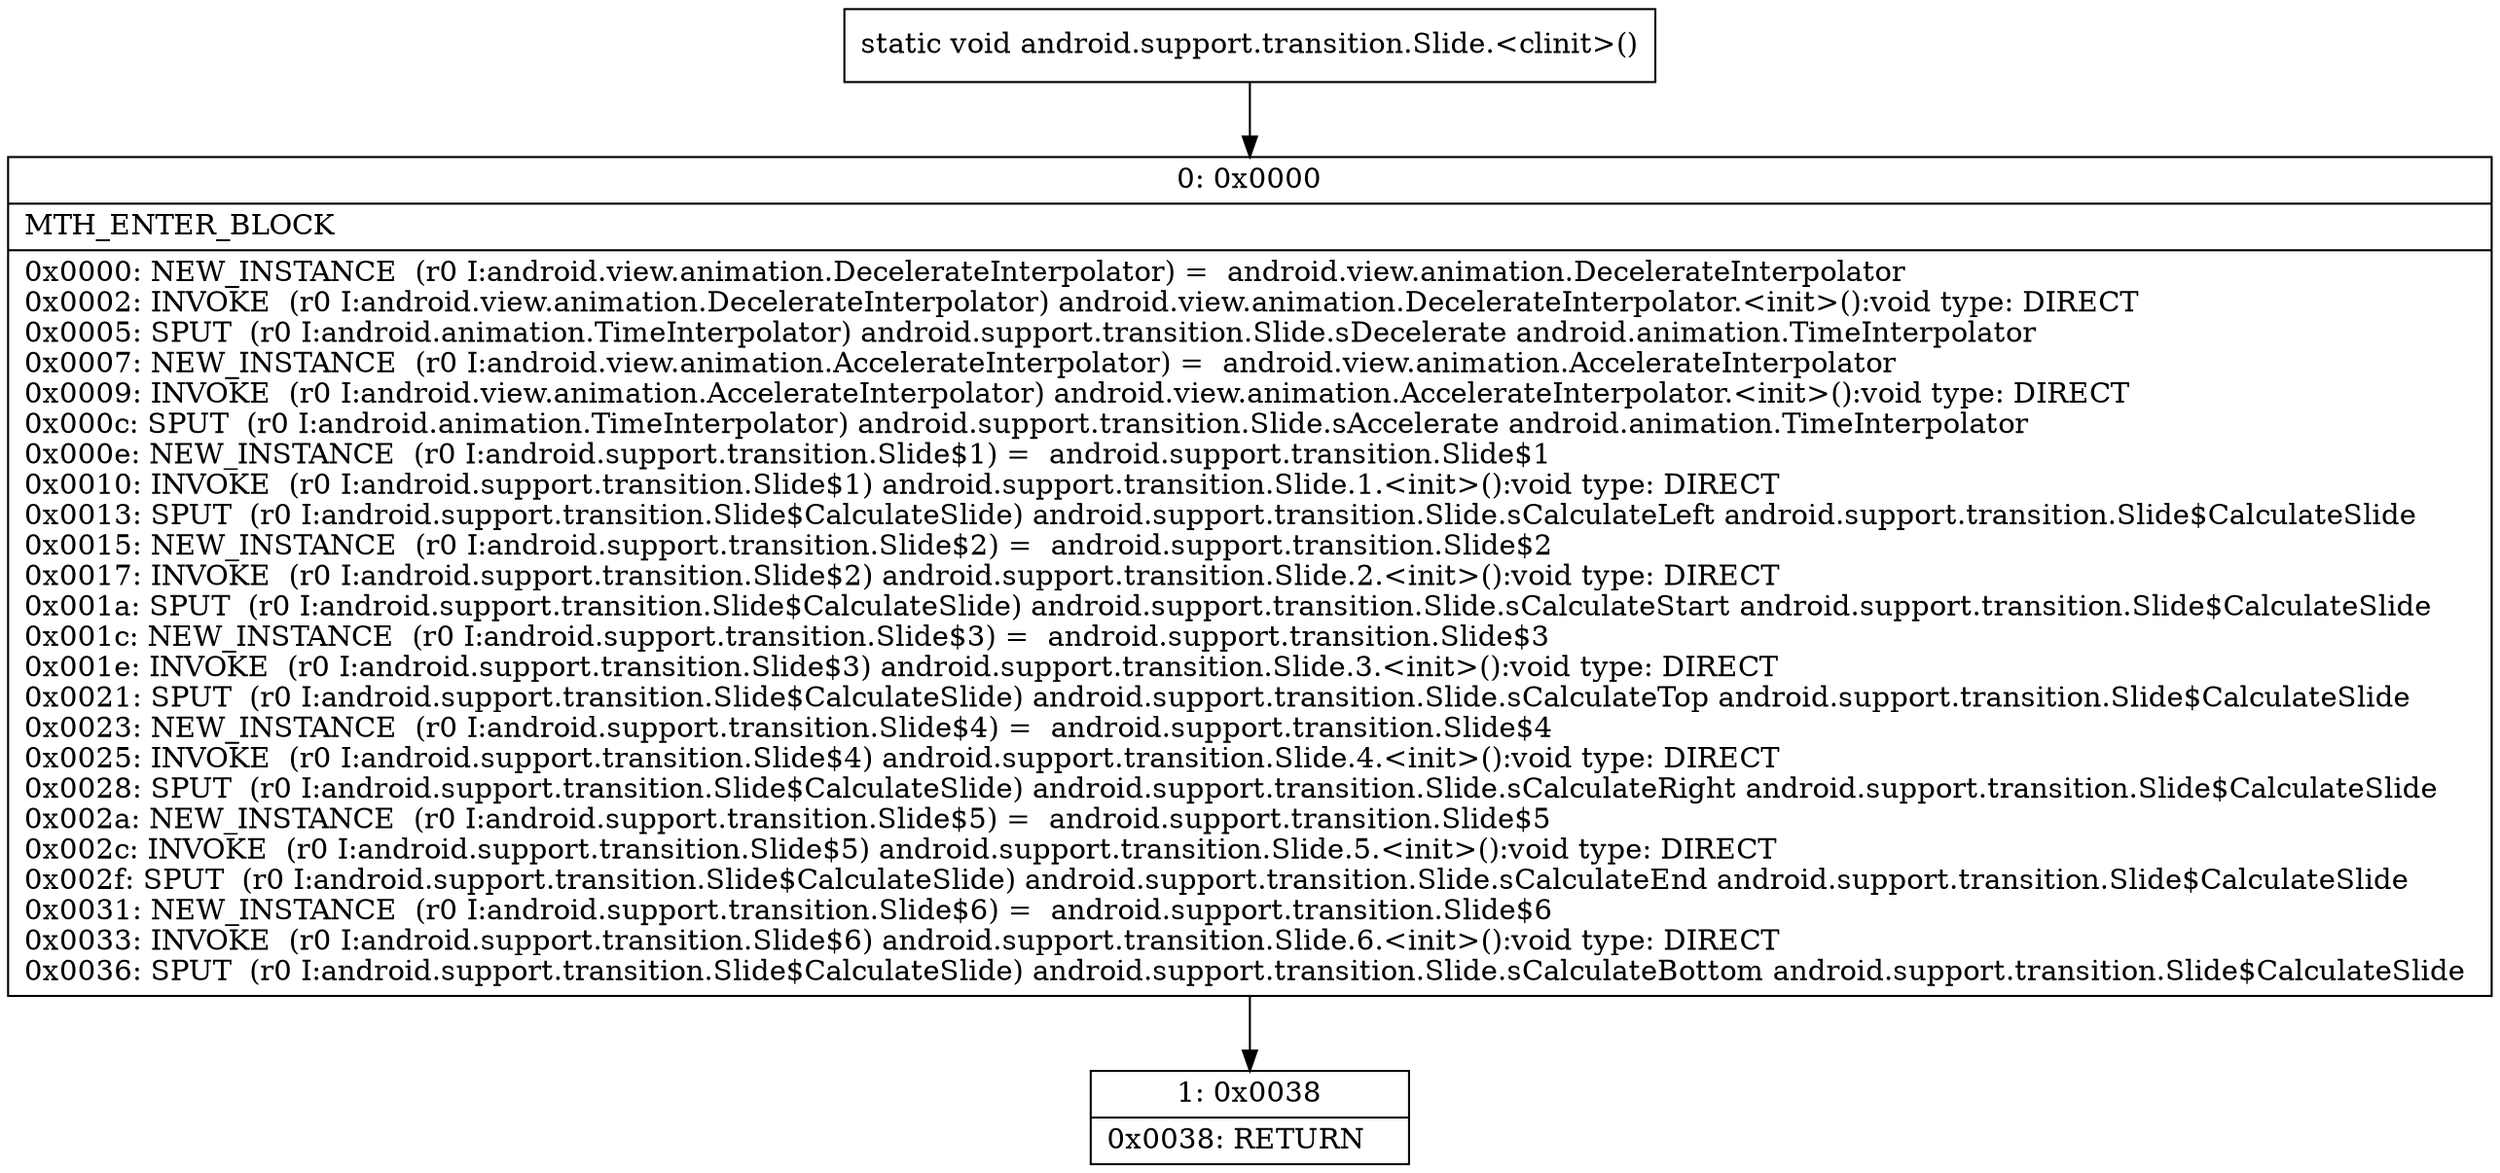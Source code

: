 digraph "CFG forandroid.support.transition.Slide.\<clinit\>()V" {
Node_0 [shape=record,label="{0\:\ 0x0000|MTH_ENTER_BLOCK\l|0x0000: NEW_INSTANCE  (r0 I:android.view.animation.DecelerateInterpolator) =  android.view.animation.DecelerateInterpolator \l0x0002: INVOKE  (r0 I:android.view.animation.DecelerateInterpolator) android.view.animation.DecelerateInterpolator.\<init\>():void type: DIRECT \l0x0005: SPUT  (r0 I:android.animation.TimeInterpolator) android.support.transition.Slide.sDecelerate android.animation.TimeInterpolator \l0x0007: NEW_INSTANCE  (r0 I:android.view.animation.AccelerateInterpolator) =  android.view.animation.AccelerateInterpolator \l0x0009: INVOKE  (r0 I:android.view.animation.AccelerateInterpolator) android.view.animation.AccelerateInterpolator.\<init\>():void type: DIRECT \l0x000c: SPUT  (r0 I:android.animation.TimeInterpolator) android.support.transition.Slide.sAccelerate android.animation.TimeInterpolator \l0x000e: NEW_INSTANCE  (r0 I:android.support.transition.Slide$1) =  android.support.transition.Slide$1 \l0x0010: INVOKE  (r0 I:android.support.transition.Slide$1) android.support.transition.Slide.1.\<init\>():void type: DIRECT \l0x0013: SPUT  (r0 I:android.support.transition.Slide$CalculateSlide) android.support.transition.Slide.sCalculateLeft android.support.transition.Slide$CalculateSlide \l0x0015: NEW_INSTANCE  (r0 I:android.support.transition.Slide$2) =  android.support.transition.Slide$2 \l0x0017: INVOKE  (r0 I:android.support.transition.Slide$2) android.support.transition.Slide.2.\<init\>():void type: DIRECT \l0x001a: SPUT  (r0 I:android.support.transition.Slide$CalculateSlide) android.support.transition.Slide.sCalculateStart android.support.transition.Slide$CalculateSlide \l0x001c: NEW_INSTANCE  (r0 I:android.support.transition.Slide$3) =  android.support.transition.Slide$3 \l0x001e: INVOKE  (r0 I:android.support.transition.Slide$3) android.support.transition.Slide.3.\<init\>():void type: DIRECT \l0x0021: SPUT  (r0 I:android.support.transition.Slide$CalculateSlide) android.support.transition.Slide.sCalculateTop android.support.transition.Slide$CalculateSlide \l0x0023: NEW_INSTANCE  (r0 I:android.support.transition.Slide$4) =  android.support.transition.Slide$4 \l0x0025: INVOKE  (r0 I:android.support.transition.Slide$4) android.support.transition.Slide.4.\<init\>():void type: DIRECT \l0x0028: SPUT  (r0 I:android.support.transition.Slide$CalculateSlide) android.support.transition.Slide.sCalculateRight android.support.transition.Slide$CalculateSlide \l0x002a: NEW_INSTANCE  (r0 I:android.support.transition.Slide$5) =  android.support.transition.Slide$5 \l0x002c: INVOKE  (r0 I:android.support.transition.Slide$5) android.support.transition.Slide.5.\<init\>():void type: DIRECT \l0x002f: SPUT  (r0 I:android.support.transition.Slide$CalculateSlide) android.support.transition.Slide.sCalculateEnd android.support.transition.Slide$CalculateSlide \l0x0031: NEW_INSTANCE  (r0 I:android.support.transition.Slide$6) =  android.support.transition.Slide$6 \l0x0033: INVOKE  (r0 I:android.support.transition.Slide$6) android.support.transition.Slide.6.\<init\>():void type: DIRECT \l0x0036: SPUT  (r0 I:android.support.transition.Slide$CalculateSlide) android.support.transition.Slide.sCalculateBottom android.support.transition.Slide$CalculateSlide \l}"];
Node_1 [shape=record,label="{1\:\ 0x0038|0x0038: RETURN   \l}"];
MethodNode[shape=record,label="{static void android.support.transition.Slide.\<clinit\>() }"];
MethodNode -> Node_0;
Node_0 -> Node_1;
}

